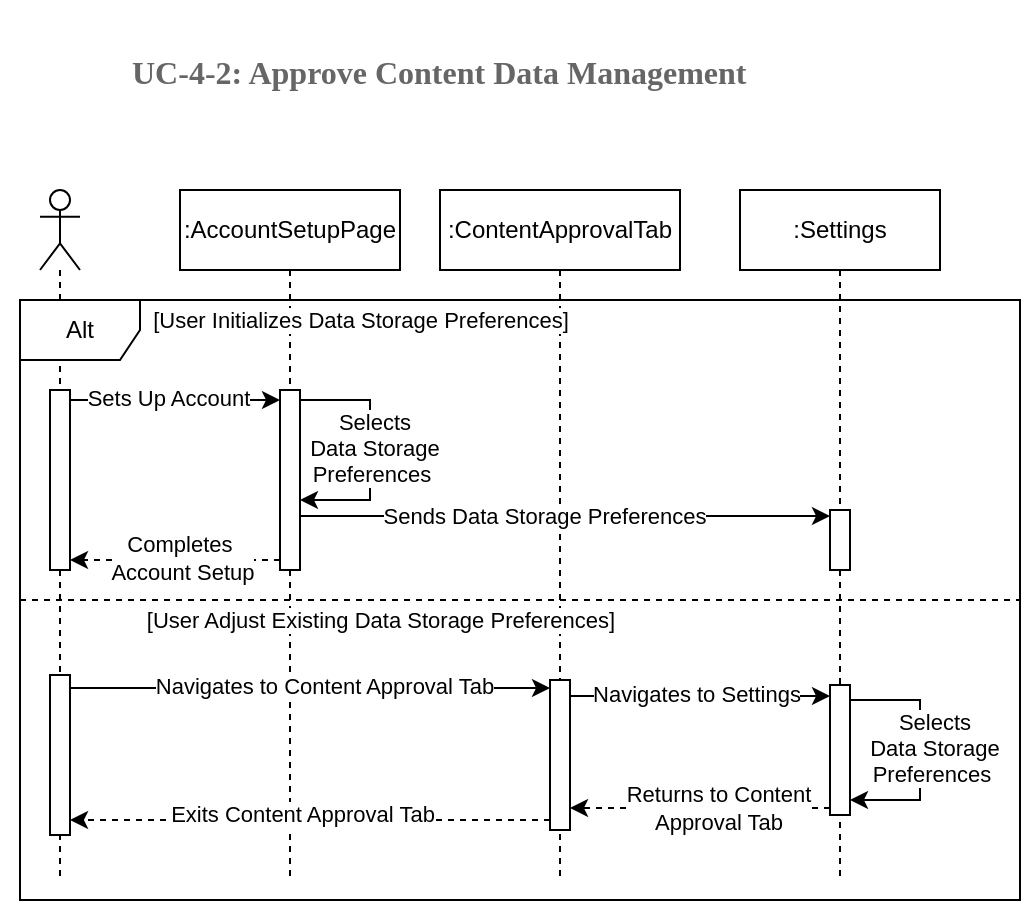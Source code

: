 <mxfile version="24.8.4">
  <diagram name="Page-1" id="WzFi8ONWFbmVDeuxYhoO">
    <mxGraphModel dx="525" dy="273" grid="1" gridSize="10" guides="1" tooltips="1" connect="1" arrows="1" fold="1" page="1" pageScale="1" pageWidth="1100" pageHeight="850" math="0" shadow="0">
      <root>
        <mxCell id="0" />
        <mxCell id="1" parent="0" />
        <mxCell id="yzPpIXYgzV2jEK6DkwBs-35" value="" style="swimlane;startSize=0;container=0;dashed=1;" vertex="1" parent="1">
          <mxGeometry x="270" y="330" width="500" height="150" as="geometry" />
        </mxCell>
        <mxCell id="yzPpIXYgzV2jEK6DkwBs-11" value=":ContentApprovalTab" style="shape=umlLifeline;perimeter=lifelinePerimeter;whiteSpace=wrap;html=1;container=1;dropTarget=0;collapsible=0;recursiveResize=0;outlineConnect=0;portConstraint=eastwest;newEdgeStyle={&quot;edgeStyle&quot;:&quot;elbowEdgeStyle&quot;,&quot;elbow&quot;:&quot;vertical&quot;,&quot;curved&quot;:0,&quot;rounded&quot;:0};" vertex="1" parent="1">
          <mxGeometry x="480" y="125" width="120" height="345" as="geometry" />
        </mxCell>
        <mxCell id="yzPpIXYgzV2jEK6DkwBs-15" value="" style="html=1;points=[[0,0,0,0,5],[0,1,0,0,-5],[1,0,0,0,5],[1,1,0,0,-5]];perimeter=orthogonalPerimeter;outlineConnect=0;targetShapes=umlLifeline;portConstraint=eastwest;newEdgeStyle={&quot;curved&quot;:0,&quot;rounded&quot;:0};" vertex="1" parent="yzPpIXYgzV2jEK6DkwBs-11">
          <mxGeometry x="55" y="245" width="10" height="75" as="geometry" />
        </mxCell>
        <mxCell id="Kk3vLf3-KDLgnlOfN_HX-1" value=":AccountSetupPage" style="shape=umlLifeline;perimeter=lifelinePerimeter;whiteSpace=wrap;html=1;container=1;dropTarget=0;collapsible=0;recursiveResize=0;outlineConnect=0;portConstraint=eastwest;newEdgeStyle={&quot;edgeStyle&quot;:&quot;elbowEdgeStyle&quot;,&quot;elbow&quot;:&quot;vertical&quot;,&quot;curved&quot;:0,&quot;rounded&quot;:0};" parent="1" vertex="1">
          <mxGeometry x="350" y="125" width="110" height="345" as="geometry" />
        </mxCell>
        <mxCell id="Kk3vLf3-KDLgnlOfN_HX-4" value="" style="html=1;points=[[0,0,0,0,5],[0,1,0,0,-5],[1,0,0,0,5],[1,1,0,0,-5]];perimeter=orthogonalPerimeter;outlineConnect=0;targetShapes=umlLifeline;portConstraint=eastwest;newEdgeStyle={&quot;curved&quot;:0,&quot;rounded&quot;:0};" parent="Kk3vLf3-KDLgnlOfN_HX-1" vertex="1">
          <mxGeometry x="50" y="100" width="10" height="90" as="geometry" />
        </mxCell>
        <mxCell id="Kk3vLf3-KDLgnlOfN_HX-2" value=":Settings" style="shape=umlLifeline;perimeter=lifelinePerimeter;whiteSpace=wrap;html=1;container=1;dropTarget=0;collapsible=0;recursiveResize=0;outlineConnect=0;portConstraint=eastwest;newEdgeStyle={&quot;edgeStyle&quot;:&quot;elbowEdgeStyle&quot;,&quot;elbow&quot;:&quot;vertical&quot;,&quot;curved&quot;:0,&quot;rounded&quot;:0};" parent="1" vertex="1">
          <mxGeometry x="630" y="125" width="100" height="345" as="geometry" />
        </mxCell>
        <mxCell id="Kk3vLf3-KDLgnlOfN_HX-7" value="" style="html=1;points=[[0,0,0,0,5],[0,1,0,0,-5],[1,0,0,0,5],[1,1,0,0,-5]];perimeter=orthogonalPerimeter;outlineConnect=0;targetShapes=umlLifeline;portConstraint=eastwest;newEdgeStyle={&quot;curved&quot;:0,&quot;rounded&quot;:0};" parent="Kk3vLf3-KDLgnlOfN_HX-2" vertex="1">
          <mxGeometry x="45" y="160" width="10" height="30" as="geometry" />
        </mxCell>
        <mxCell id="yzPpIXYgzV2jEK6DkwBs-19" value="" style="html=1;points=[[0,0,0,0,5],[0,1,0,0,-5],[1,0,0,0,5],[1,1,0,0,-5]];perimeter=orthogonalPerimeter;outlineConnect=0;targetShapes=umlLifeline;portConstraint=eastwest;newEdgeStyle={&quot;curved&quot;:0,&quot;rounded&quot;:0};" vertex="1" parent="Kk3vLf3-KDLgnlOfN_HX-2">
          <mxGeometry x="45" y="247.5" width="10" height="65" as="geometry" />
        </mxCell>
        <mxCell id="Kk3vLf3-KDLgnlOfN_HX-6" value="" style="shape=umlLifeline;perimeter=lifelinePerimeter;whiteSpace=wrap;html=1;container=1;dropTarget=0;collapsible=0;recursiveResize=0;outlineConnect=0;portConstraint=eastwest;newEdgeStyle={&quot;curved&quot;:0,&quot;rounded&quot;:0};participant=umlActor;" parent="1" vertex="1">
          <mxGeometry x="280" y="125" width="20" height="345" as="geometry" />
        </mxCell>
        <mxCell id="Kk3vLf3-KDLgnlOfN_HX-3" value="" style="html=1;points=[[0,0,0,0,5],[0,1,0,0,-5],[1,0,0,0,5],[1,1,0,0,-5]];perimeter=orthogonalPerimeter;outlineConnect=0;targetShapes=umlLifeline;portConstraint=eastwest;newEdgeStyle={&quot;curved&quot;:0,&quot;rounded&quot;:0};" parent="Kk3vLf3-KDLgnlOfN_HX-6" vertex="1">
          <mxGeometry x="5" y="100" width="10" height="90" as="geometry" />
        </mxCell>
        <mxCell id="yzPpIXYgzV2jEK6DkwBs-27" value="" style="html=1;points=[[0,0,0,0,5],[0,1,0,0,-5],[1,0,0,0,5],[1,1,0,0,-5]];perimeter=orthogonalPerimeter;outlineConnect=0;targetShapes=umlLifeline;portConstraint=eastwest;newEdgeStyle={&quot;curved&quot;:0,&quot;rounded&quot;:0};" vertex="1" parent="Kk3vLf3-KDLgnlOfN_HX-6">
          <mxGeometry x="5" y="242.5" width="10" height="80" as="geometry" />
        </mxCell>
        <mxCell id="hKJQPPWY5RA-zDGv6MNC-1" value="&lt;b style=&quot;font-weight:normal;&quot; id=&quot;docs-internal-guid-0b284c03-7fff-8bf4-ce98-43a4f99549da&quot;&gt;&lt;h4 dir=&quot;ltr&quot; style=&quot;line-height:1.38;margin-left: 36pt;margin-top:14pt;margin-bottom:4pt;&quot;&gt;&lt;span style=&quot;font-size:12pt;font-family:&#39;Times New Roman&#39;,serif;color:#666666;background-color:transparent;font-weight:400;font-style:normal;font-variant:normal;text-decoration:none;vertical-align:baseline;white-space:pre;white-space:pre-wrap;&quot;&gt;&lt;span style=&quot;white-space: pre;&quot;&gt;&amp;nbsp;&amp;nbsp;&amp;nbsp;&amp;nbsp;&lt;/span&gt;&lt;/span&gt;&lt;span style=&quot;font-size:12pt;font-family:&#39;Times New Roman&#39;,serif;color:#666666;background-color:transparent;font-weight:700;font-style:normal;font-variant:normal;text-decoration:none;vertical-align:baseline;white-space:pre;white-space:pre-wrap;&quot;&gt;UC-4-2: Approve Content Data Management&amp;nbsp;&lt;/span&gt;&lt;/h4&gt;&lt;/b&gt;" style="text;whiteSpace=wrap;html=1;" parent="1" vertex="1">
          <mxGeometry x="260" y="30" width="410" height="70" as="geometry" />
        </mxCell>
        <mxCell id="hKJQPPWY5RA-zDGv6MNC-2" value="" style="edgeStyle=orthogonalEdgeStyle;rounded=0;orthogonalLoop=1;jettySize=auto;html=1;curved=0;" parent="1" source="Kk3vLf3-KDLgnlOfN_HX-3" target="Kk3vLf3-KDLgnlOfN_HX-4" edge="1">
          <mxGeometry relative="1" as="geometry">
            <Array as="points">
              <mxPoint x="350" y="230" />
              <mxPoint x="350" y="230" />
            </Array>
          </mxGeometry>
        </mxCell>
        <mxCell id="hKJQPPWY5RA-zDGv6MNC-3" value="Sets Up Account" style="edgeLabel;html=1;align=center;verticalAlign=middle;resizable=0;points=[];" parent="hKJQPPWY5RA-zDGv6MNC-2" vertex="1" connectable="0">
          <mxGeometry x="-0.028" y="1" relative="1" as="geometry">
            <mxPoint x="-2" as="offset" />
          </mxGeometry>
        </mxCell>
        <mxCell id="L0XvnI_Pm6O_dVxBcAxA-1" style="edgeStyle=orthogonalEdgeStyle;rounded=0;orthogonalLoop=1;jettySize=auto;html=1;curved=0;" parent="1" edge="1">
          <mxGeometry relative="1" as="geometry">
            <mxPoint x="675" y="288" as="targetPoint" />
            <Array as="points">
              <mxPoint x="540" y="288" />
              <mxPoint x="540" y="288" />
            </Array>
            <mxPoint x="410" y="288" as="sourcePoint" />
          </mxGeometry>
        </mxCell>
        <mxCell id="L0XvnI_Pm6O_dVxBcAxA-3" value="Sends Data Storage Preferences" style="edgeLabel;html=1;align=center;verticalAlign=middle;resizable=0;points=[];" parent="L0XvnI_Pm6O_dVxBcAxA-1" vertex="1" connectable="0">
          <mxGeometry x="-0.202" relative="1" as="geometry">
            <mxPoint x="16" as="offset" />
          </mxGeometry>
        </mxCell>
        <mxCell id="yzPpIXYgzV2jEK6DkwBs-5" value="" style="edgeStyle=orthogonalEdgeStyle;rounded=0;orthogonalLoop=1;jettySize=auto;html=1;curved=0;dashed=1;" edge="1" parent="1" source="Kk3vLf3-KDLgnlOfN_HX-4" target="Kk3vLf3-KDLgnlOfN_HX-3">
          <mxGeometry relative="1" as="geometry">
            <Array as="points">
              <mxPoint x="350" y="310" />
              <mxPoint x="350" y="310" />
            </Array>
          </mxGeometry>
        </mxCell>
        <mxCell id="yzPpIXYgzV2jEK6DkwBs-7" value="Completes&amp;nbsp;&lt;div&gt;Account Setup&lt;/div&gt;" style="edgeLabel;html=1;align=center;verticalAlign=middle;resizable=0;points=[];" vertex="1" connectable="0" parent="yzPpIXYgzV2jEK6DkwBs-5">
          <mxGeometry x="0.036" y="-1" relative="1" as="geometry">
            <mxPoint x="5" as="offset" />
          </mxGeometry>
        </mxCell>
        <mxCell id="yzPpIXYgzV2jEK6DkwBs-17" style="edgeStyle=orthogonalEdgeStyle;rounded=0;orthogonalLoop=1;jettySize=auto;html=1;curved=0;" edge="1" parent="1">
          <mxGeometry relative="1" as="geometry">
            <mxPoint x="295" y="374" as="sourcePoint" />
            <mxPoint x="535" y="374" as="targetPoint" />
            <Array as="points">
              <mxPoint x="420" y="374" />
              <mxPoint x="420" y="374" />
            </Array>
          </mxGeometry>
        </mxCell>
        <mxCell id="yzPpIXYgzV2jEK6DkwBs-18" value="Navigates to Content Approval Tab" style="edgeLabel;html=1;align=center;verticalAlign=middle;resizable=0;points=[];" vertex="1" connectable="0" parent="yzPpIXYgzV2jEK6DkwBs-17">
          <mxGeometry x="0.056" y="1" relative="1" as="geometry">
            <mxPoint as="offset" />
          </mxGeometry>
        </mxCell>
        <mxCell id="yzPpIXYgzV2jEK6DkwBs-20" style="edgeStyle=orthogonalEdgeStyle;rounded=0;orthogonalLoop=1;jettySize=auto;html=1;curved=0;" edge="1" parent="1">
          <mxGeometry relative="1" as="geometry">
            <mxPoint x="685" y="380" as="sourcePoint" />
            <mxPoint x="685" y="430" as="targetPoint" />
            <Array as="points">
              <mxPoint x="720" y="380" />
              <mxPoint x="720" y="430" />
            </Array>
          </mxGeometry>
        </mxCell>
        <mxCell id="yzPpIXYgzV2jEK6DkwBs-21" value="Selects&lt;div&gt;Data Storage&lt;/div&gt;&lt;div&gt;Preferences&amp;nbsp;&lt;/div&gt;" style="edgeLabel;html=1;align=center;verticalAlign=middle;resizable=0;points=[];" vertex="1" connectable="0" parent="yzPpIXYgzV2jEK6DkwBs-20">
          <mxGeometry x="0.042" y="1" relative="1" as="geometry">
            <mxPoint x="6" y="-4" as="offset" />
          </mxGeometry>
        </mxCell>
        <mxCell id="yzPpIXYgzV2jEK6DkwBs-22" style="edgeStyle=orthogonalEdgeStyle;rounded=0;orthogonalLoop=1;jettySize=auto;html=1;curved=0;" edge="1" parent="1">
          <mxGeometry relative="1" as="geometry">
            <mxPoint x="545" y="378" as="sourcePoint" />
            <mxPoint x="675" y="378" as="targetPoint" />
            <Array as="points">
              <mxPoint x="610" y="378" />
              <mxPoint x="610" y="378" />
            </Array>
          </mxGeometry>
        </mxCell>
        <mxCell id="yzPpIXYgzV2jEK6DkwBs-23" value="Navigates to Settings" style="edgeLabel;html=1;align=center;verticalAlign=middle;resizable=0;points=[];" vertex="1" connectable="0" parent="yzPpIXYgzV2jEK6DkwBs-22">
          <mxGeometry x="-0.396" y="3" relative="1" as="geometry">
            <mxPoint x="23" y="2" as="offset" />
          </mxGeometry>
        </mxCell>
        <mxCell id="yzPpIXYgzV2jEK6DkwBs-9" style="edgeStyle=orthogonalEdgeStyle;rounded=0;orthogonalLoop=1;jettySize=auto;html=1;curved=0;" edge="1" parent="1">
          <mxGeometry relative="1" as="geometry">
            <mxPoint x="410" y="230" as="sourcePoint" />
            <mxPoint x="410" y="280" as="targetPoint" />
            <Array as="points">
              <mxPoint x="445" y="230" />
              <mxPoint x="445" y="280" />
            </Array>
          </mxGeometry>
        </mxCell>
        <mxCell id="yzPpIXYgzV2jEK6DkwBs-10" value="Selects&lt;div&gt;Data Storage&lt;/div&gt;&lt;div&gt;Preferences&amp;nbsp;&lt;/div&gt;" style="edgeLabel;html=1;align=center;verticalAlign=middle;resizable=0;points=[];" vertex="1" connectable="0" parent="yzPpIXYgzV2jEK6DkwBs-9">
          <mxGeometry x="0.042" y="1" relative="1" as="geometry">
            <mxPoint x="1" y="-4" as="offset" />
          </mxGeometry>
        </mxCell>
        <mxCell id="yzPpIXYgzV2jEK6DkwBs-24" style="edgeStyle=orthogonalEdgeStyle;rounded=0;orthogonalLoop=1;jettySize=auto;html=1;curved=0;dashed=1;" edge="1" parent="1">
          <mxGeometry relative="1" as="geometry">
            <mxPoint x="675" y="433.984" as="sourcePoint" />
            <mxPoint x="545.0" y="433.984" as="targetPoint" />
            <Array as="points">
              <mxPoint x="610" y="434" />
              <mxPoint x="610" y="434" />
            </Array>
          </mxGeometry>
        </mxCell>
        <mxCell id="yzPpIXYgzV2jEK6DkwBs-25" value="Returns to Content&lt;div&gt;Approval Tab&lt;/div&gt;" style="edgeLabel;html=1;align=center;verticalAlign=middle;resizable=0;points=[];" vertex="1" connectable="0" parent="yzPpIXYgzV2jEK6DkwBs-24">
          <mxGeometry x="0.206" relative="1" as="geometry">
            <mxPoint x="22" as="offset" />
          </mxGeometry>
        </mxCell>
        <mxCell id="yzPpIXYgzV2jEK6DkwBs-28" value="" style="edgeStyle=orthogonalEdgeStyle;rounded=0;orthogonalLoop=1;jettySize=auto;html=1;curved=0;dashed=1;" edge="1" parent="1" source="yzPpIXYgzV2jEK6DkwBs-15" target="yzPpIXYgzV2jEK6DkwBs-27">
          <mxGeometry relative="1" as="geometry">
            <Array as="points">
              <mxPoint x="420" y="440" />
              <mxPoint x="420" y="440" />
            </Array>
          </mxGeometry>
        </mxCell>
        <mxCell id="yzPpIXYgzV2jEK6DkwBs-30" value="Exits Content Approval Tab" style="edgeLabel;html=1;align=center;verticalAlign=middle;resizable=0;points=[];" vertex="1" connectable="0" parent="yzPpIXYgzV2jEK6DkwBs-28">
          <mxGeometry x="-0.194" y="1" relative="1" as="geometry">
            <mxPoint x="-28" y="-4" as="offset" />
          </mxGeometry>
        </mxCell>
        <mxCell id="yzPpIXYgzV2jEK6DkwBs-31" value="Alt" style="shape=umlFrame;whiteSpace=wrap;html=1;pointerEvents=0;" vertex="1" parent="1">
          <mxGeometry x="270" y="180" width="500" height="300" as="geometry" />
        </mxCell>
        <mxCell id="yzPpIXYgzV2jEK6DkwBs-40" value="[User Initializes Data Storage Preferences]" style="edgeLabel;html=1;align=center;verticalAlign=middle;resizable=0;points=[];" vertex="1" connectable="0" parent="1">
          <mxGeometry x="440.002" y="190" as="geometry" />
        </mxCell>
        <mxCell id="yzPpIXYgzV2jEK6DkwBs-41" value="[User Adjust Existing Data Storage Preferences]" style="edgeLabel;html=1;align=center;verticalAlign=middle;resizable=0;points=[];" vertex="1" connectable="0" parent="1">
          <mxGeometry x="450.002" y="340" as="geometry" />
        </mxCell>
      </root>
    </mxGraphModel>
  </diagram>
</mxfile>
